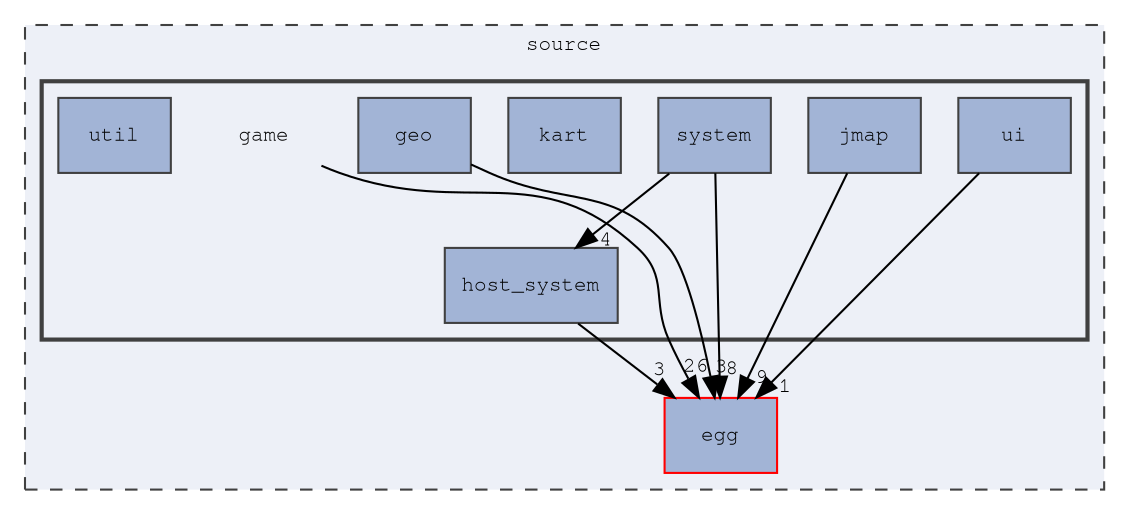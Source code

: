 digraph "source/game"
{
 // LATEX_PDF_SIZE
  edge [fontname="FreeMono",fontsize="10",labelfontname="FreeMono",labelfontsize="10"];
  node [fontname="FreeMono",fontsize="10",shape=record];
  compound=true
  subgraph clusterdir_b2f33c71d4aa5e7af42a1ca61ff5af1b {
    graph [ bgcolor="#edf0f7", pencolor="grey25", style="filled,dashed,", label="source", fontname="FreeMono", fontsize="10", URL="dir_b2f33c71d4aa5e7af42a1ca61ff5af1b.html"]
  dir_dfa3dd376ef284b4fe91688c4c5b67ec [shape=box, label="egg", style="filled,", fillcolor="#a2b4d6", color="red", URL="dir_dfa3dd376ef284b4fe91688c4c5b67ec.html"];
  subgraph clusterdir_9ea5017e8fa7189fb9af6fe82af05461 {
    graph [ bgcolor="#edf0f7", pencolor="grey25", style="filled,bold,", label="", fontname="FreeMono", fontsize="10", URL="dir_9ea5017e8fa7189fb9af6fe82af05461.html"]
    dir_9ea5017e8fa7189fb9af6fe82af05461 [shape=plaintext, label="game"];
  dir_60279ab551deee43ead5f0018e1e0cee [shape=box, label="geo", style="filled,", fillcolor="#a2b4d6", color="grey25", URL="dir_60279ab551deee43ead5f0018e1e0cee.html"];
  dir_44b515eb409b2fb9e7cf4ac48543db6d [shape=box, label="host_system", style="filled,", fillcolor="#a2b4d6", color="grey25", URL="dir_44b515eb409b2fb9e7cf4ac48543db6d.html"];
  dir_b9b5969e874220c7e87ff359f954dfec [shape=box, label="jmap", style="filled,", fillcolor="#a2b4d6", color="grey25", URL="dir_b9b5969e874220c7e87ff359f954dfec.html"];
  dir_08f2e9109a3e9d1a5838c3cb9dd65cd4 [shape=box, label="kart", style="filled,", fillcolor="#a2b4d6", color="grey25", URL="dir_08f2e9109a3e9d1a5838c3cb9dd65cd4.html"];
  dir_76b1465163afa8288f95bcedc8109a9a [shape=box, label="system", style="filled,", fillcolor="#a2b4d6", color="grey25", URL="dir_76b1465163afa8288f95bcedc8109a9a.html"];
  dir_e289bcd2df3e0c1b092339898d2b01ed [shape=box, label="ui", style="filled,", fillcolor="#a2b4d6", color="grey25", URL="dir_e289bcd2df3e0c1b092339898d2b01ed.html"];
  dir_d2ac5e19d2ea51b0d3946af4796bd5b8 [shape=box, label="util", style="filled,", fillcolor="#a2b4d6", color="grey25", URL="dir_d2ac5e19d2ea51b0d3946af4796bd5b8.html"];
  }
  }
  dir_9ea5017e8fa7189fb9af6fe82af05461->dir_dfa3dd376ef284b4fe91688c4c5b67ec [headlabel="26", labeldistance=1.5 headhref="dir_000004_000002.html"];
  dir_60279ab551deee43ead5f0018e1e0cee->dir_dfa3dd376ef284b4fe91688c4c5b67ec [headlabel="3", labeldistance=1.5 headhref="dir_000005_000002.html"];
  dir_44b515eb409b2fb9e7cf4ac48543db6d->dir_dfa3dd376ef284b4fe91688c4c5b67ec [headlabel="3", labeldistance=1.5 headhref="dir_000007_000002.html"];
  dir_b9b5969e874220c7e87ff359f954dfec->dir_dfa3dd376ef284b4fe91688c4c5b67ec [headlabel="9", labeldistance=1.5 headhref="dir_000008_000002.html"];
  dir_76b1465163afa8288f95bcedc8109a9a->dir_44b515eb409b2fb9e7cf4ac48543db6d [headlabel="4", labeldistance=1.5 headhref="dir_000020_000007.html"];
  dir_76b1465163afa8288f95bcedc8109a9a->dir_dfa3dd376ef284b4fe91688c4c5b67ec [headlabel="8", labeldistance=1.5 headhref="dir_000020_000002.html"];
  dir_e289bcd2df3e0c1b092339898d2b01ed->dir_dfa3dd376ef284b4fe91688c4c5b67ec [headlabel="1", labeldistance=1.5 headhref="dir_000021_000002.html"];
}
